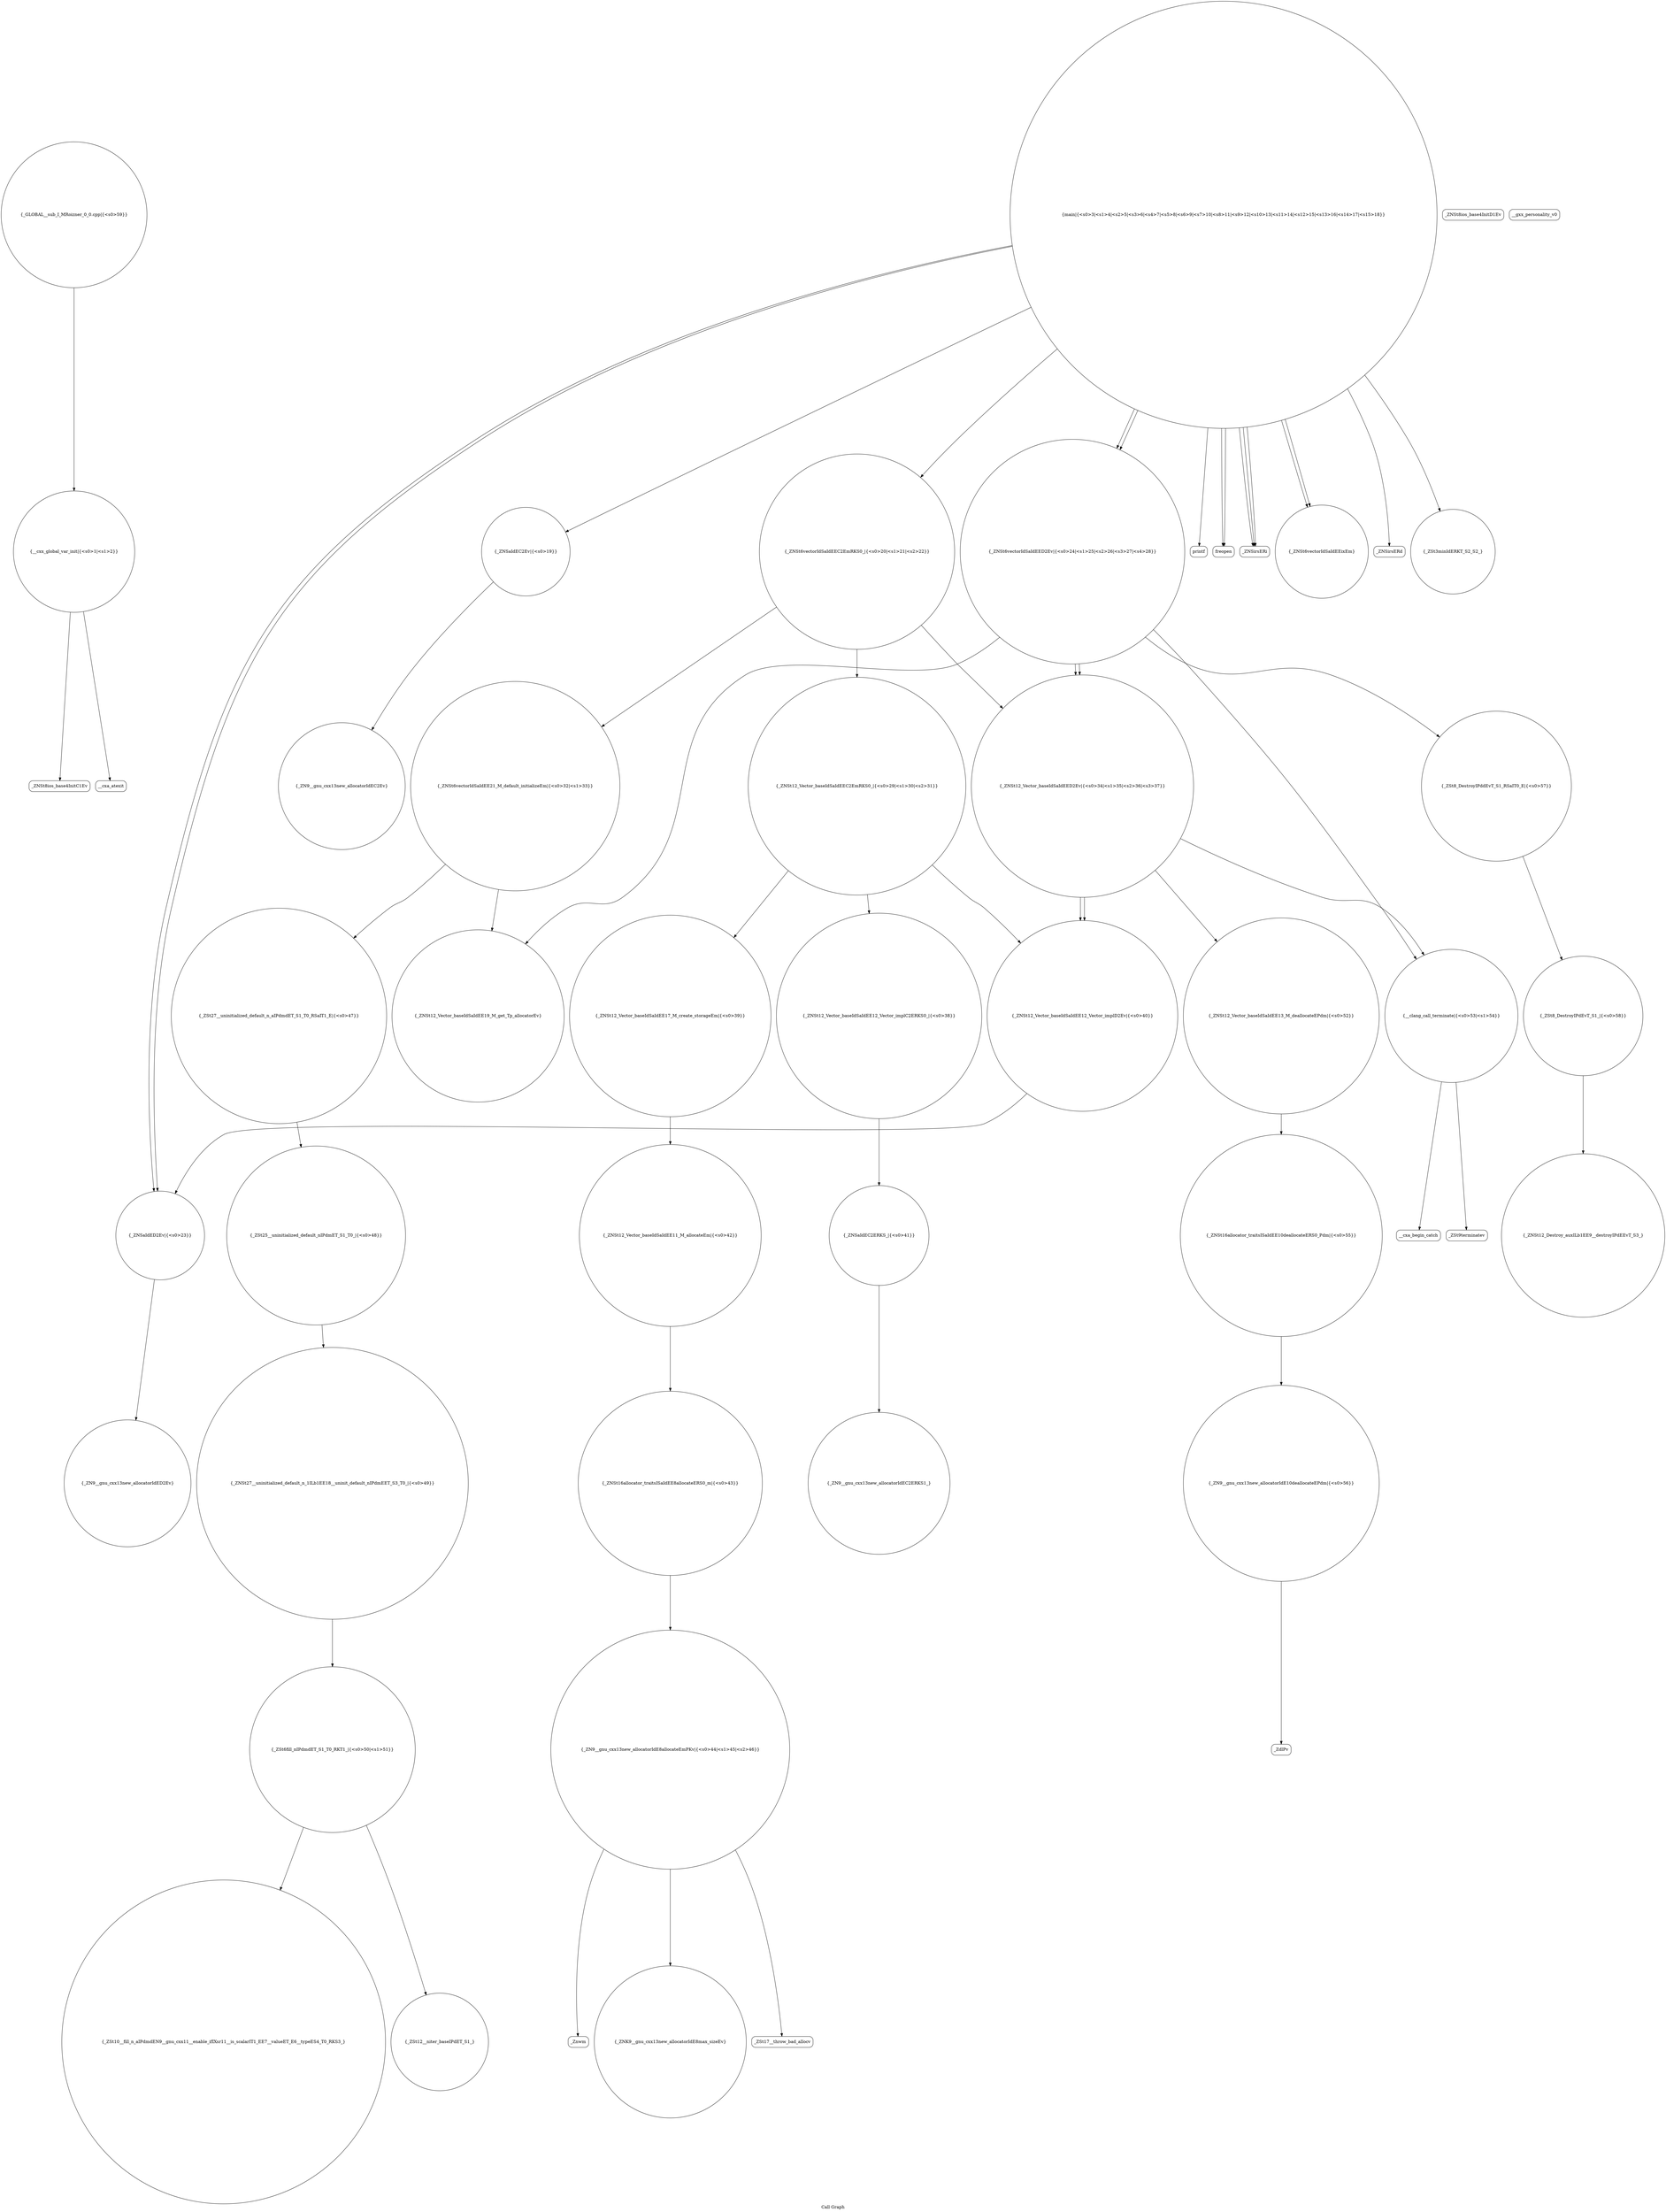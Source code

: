 digraph "Call Graph" {
	label="Call Graph";

	Node0x564b71d58b40 [shape=record,shape=circle,label="{__cxx_global_var_init|{<s0>1|<s1>2}}"];
	Node0x564b71d58b40:s0 -> Node0x564b71e29c60[color=black];
	Node0x564b71d58b40:s1 -> Node0x564b71e29d60[color=black];
	Node0x564b71e2b260 [shape=record,shape=Mrecord,label="{_ZdlPv}"];
	Node0x564b71e29f60 [shape=record,shape=circle,label="{_ZNSaIdEC2Ev|{<s0>19}}"];
	Node0x564b71e29f60:s0 -> Node0x564b71e2a3e0[color=black];
	Node0x564b71e2a2e0 [shape=record,shape=Mrecord,label="{printf}"];
	Node0x564b71e2a660 [shape=record,shape=circle,label="{_ZNSt12_Vector_baseIdSaIdEE12_Vector_implC2ERKS0_|{<s0>38}}"];
	Node0x564b71e2a660:s0 -> Node0x564b71e2a7e0[color=black];
	Node0x564b71e2a9e0 [shape=record,shape=circle,label="{_ZN9__gnu_cxx13new_allocatorIdE8allocateEmPKv|{<s0>44|<s1>45|<s2>46}}"];
	Node0x564b71e2a9e0:s0 -> Node0x564b71e2aa60[color=black];
	Node0x564b71e2a9e0:s1 -> Node0x564b71e2aae0[color=black];
	Node0x564b71e2a9e0:s2 -> Node0x564b71e2ab60[color=black];
	Node0x564b71e2ad60 [shape=record,shape=circle,label="{_ZNSt27__uninitialized_default_n_1ILb1EE18__uninit_default_nIPdmEET_S3_T0_|{<s0>49}}"];
	Node0x564b71e2ad60:s0 -> Node0x564b71e2ade0[color=black];
	Node0x564b71e2b0e0 [shape=record,shape=Mrecord,label="{_ZSt9terminatev}"];
	Node0x564b71e29de0 [shape=record,shape=circle,label="{main|{<s0>3|<s1>4|<s2>5|<s3>6|<s4>7|<s5>8|<s6>9|<s7>10|<s8>11|<s9>12|<s10>13|<s11>14|<s12>15|<s13>16|<s14>17|<s15>18}}"];
	Node0x564b71e29de0:s0 -> Node0x564b71e29e60[color=black];
	Node0x564b71e29de0:s1 -> Node0x564b71e29e60[color=black];
	Node0x564b71e29de0:s2 -> Node0x564b71e29ee0[color=black];
	Node0x564b71e29de0:s3 -> Node0x564b71e29ee0[color=black];
	Node0x564b71e29de0:s4 -> Node0x564b71e29ee0[color=black];
	Node0x564b71e29de0:s5 -> Node0x564b71e29f60[color=black];
	Node0x564b71e29de0:s6 -> Node0x564b71e29fe0[color=black];
	Node0x564b71e29de0:s7 -> Node0x564b71e2a0e0[color=black];
	Node0x564b71e29de0:s8 -> Node0x564b71e2a1e0[color=black];
	Node0x564b71e29de0:s9 -> Node0x564b71e2a160[color=black];
	Node0x564b71e29de0:s10 -> Node0x564b71e2a0e0[color=black];
	Node0x564b71e29de0:s11 -> Node0x564b71e2a360[color=black];
	Node0x564b71e29de0:s12 -> Node0x564b71e2a1e0[color=black];
	Node0x564b71e29de0:s13 -> Node0x564b71e2a260[color=black];
	Node0x564b71e29de0:s14 -> Node0x564b71e2a2e0[color=black];
	Node0x564b71e29de0:s15 -> Node0x564b71e2a360[color=black];
	Node0x564b71e2c480 [shape=record,shape=circle,label="{_GLOBAL__sub_I_MRoizner_0_0.cpp|{<s0>59}}"];
	Node0x564b71e2c480:s0 -> Node0x564b71d58b40[color=black];
	Node0x564b71e2a160 [shape=record,shape=Mrecord,label="{_ZNSirsERd}"];
	Node0x564b71e2a4e0 [shape=record,shape=circle,label="{_ZNSt12_Vector_baseIdSaIdEEC2EmRKS0_|{<s0>29|<s1>30|<s2>31}}"];
	Node0x564b71e2a4e0:s0 -> Node0x564b71e2a660[color=black];
	Node0x564b71e2a4e0:s1 -> Node0x564b71e2a6e0[color=black];
	Node0x564b71e2a4e0:s2 -> Node0x564b71e2a760[color=black];
	Node0x564b71e2a860 [shape=record,shape=circle,label="{_ZN9__gnu_cxx13new_allocatorIdEC2ERKS1_}"];
	Node0x564b71e2abe0 [shape=record,shape=circle,label="{_ZSt27__uninitialized_default_n_aIPdmdET_S1_T0_RSaIT1_E|{<s0>47}}"];
	Node0x564b71e2abe0:s0 -> Node0x564b71e2ace0[color=black];
	Node0x564b71e2af60 [shape=record,shape=circle,label="{_ZNSt12_Vector_baseIdSaIdEE13_M_deallocateEPdm|{<s0>52}}"];
	Node0x564b71e2af60:s0 -> Node0x564b71e2b160[color=black];
	Node0x564b71e29c60 [shape=record,shape=Mrecord,label="{_ZNSt8ios_base4InitC1Ev}"];
	Node0x564b71e2b2e0 [shape=record,shape=circle,label="{_ZSt8_DestroyIPddEvT_S1_RSaIT0_E|{<s0>57}}"];
	Node0x564b71e2b2e0:s0 -> Node0x564b71e2b360[color=black];
	Node0x564b71e29fe0 [shape=record,shape=circle,label="{_ZNSt6vectorIdSaIdEEC2EmRKS0_|{<s0>20|<s1>21|<s2>22}}"];
	Node0x564b71e29fe0:s0 -> Node0x564b71e2a4e0[color=black];
	Node0x564b71e29fe0:s1 -> Node0x564b71e2a560[color=black];
	Node0x564b71e29fe0:s2 -> Node0x564b71e2a5e0[color=black];
	Node0x564b71e2a360 [shape=record,shape=circle,label="{_ZNSt6vectorIdSaIdEED2Ev|{<s0>24|<s1>25|<s2>26|<s3>27|<s4>28}}"];
	Node0x564b71e2a360:s0 -> Node0x564b71e2ac60[color=black];
	Node0x564b71e2a360:s1 -> Node0x564b71e2b2e0[color=black];
	Node0x564b71e2a360:s2 -> Node0x564b71e2a5e0[color=black];
	Node0x564b71e2a360:s3 -> Node0x564b71e2a5e0[color=black];
	Node0x564b71e2a360:s4 -> Node0x564b71e2afe0[color=black];
	Node0x564b71e2a6e0 [shape=record,shape=circle,label="{_ZNSt12_Vector_baseIdSaIdEE17_M_create_storageEm|{<s0>39}}"];
	Node0x564b71e2a6e0:s0 -> Node0x564b71e2a8e0[color=black];
	Node0x564b71e2aa60 [shape=record,shape=circle,label="{_ZNK9__gnu_cxx13new_allocatorIdE8max_sizeEv}"];
	Node0x564b71e2ade0 [shape=record,shape=circle,label="{_ZSt6fill_nIPdmdET_S1_T0_RKT1_|{<s0>50|<s1>51}}"];
	Node0x564b71e2ade0:s0 -> Node0x564b71e2aee0[color=black];
	Node0x564b71e2ade0:s1 -> Node0x564b71e2ae60[color=black];
	Node0x564b71e2b160 [shape=record,shape=circle,label="{_ZNSt16allocator_traitsISaIdEE10deallocateERS0_Pdm|{<s0>55}}"];
	Node0x564b71e2b160:s0 -> Node0x564b71e2b1e0[color=black];
	Node0x564b71e29e60 [shape=record,shape=Mrecord,label="{freopen}"];
	Node0x564b71e2a1e0 [shape=record,shape=circle,label="{_ZNSt6vectorIdSaIdEEixEm}"];
	Node0x564b71e2a560 [shape=record,shape=circle,label="{_ZNSt6vectorIdSaIdEE21_M_default_initializeEm|{<s0>32|<s1>33}}"];
	Node0x564b71e2a560:s0 -> Node0x564b71e2ac60[color=black];
	Node0x564b71e2a560:s1 -> Node0x564b71e2abe0[color=black];
	Node0x564b71e2a8e0 [shape=record,shape=circle,label="{_ZNSt12_Vector_baseIdSaIdEE11_M_allocateEm|{<s0>42}}"];
	Node0x564b71e2a8e0:s0 -> Node0x564b71e2a960[color=black];
	Node0x564b71e2ac60 [shape=record,shape=circle,label="{_ZNSt12_Vector_baseIdSaIdEE19_M_get_Tp_allocatorEv}"];
	Node0x564b71e2afe0 [shape=record,shape=circle,label="{__clang_call_terminate|{<s0>53|<s1>54}}"];
	Node0x564b71e2afe0:s0 -> Node0x564b71e2b060[color=black];
	Node0x564b71e2afe0:s1 -> Node0x564b71e2b0e0[color=black];
	Node0x564b71e29ce0 [shape=record,shape=Mrecord,label="{_ZNSt8ios_base4InitD1Ev}"];
	Node0x564b71e2b360 [shape=record,shape=circle,label="{_ZSt8_DestroyIPdEvT_S1_|{<s0>58}}"];
	Node0x564b71e2b360:s0 -> Node0x564b71e2c400[color=black];
	Node0x564b71e2a060 [shape=record,shape=Mrecord,label="{__gxx_personality_v0}"];
	Node0x564b71e2a3e0 [shape=record,shape=circle,label="{_ZN9__gnu_cxx13new_allocatorIdEC2Ev}"];
	Node0x564b71e2a760 [shape=record,shape=circle,label="{_ZNSt12_Vector_baseIdSaIdEE12_Vector_implD2Ev|{<s0>40}}"];
	Node0x564b71e2a760:s0 -> Node0x564b71e2a0e0[color=black];
	Node0x564b71e2aae0 [shape=record,shape=Mrecord,label="{_ZSt17__throw_bad_allocv}"];
	Node0x564b71e2ae60 [shape=record,shape=circle,label="{_ZSt10__fill_n_aIPdmdEN9__gnu_cxx11__enable_ifIXsr11__is_scalarIT1_EE7__valueET_E6__typeES4_T0_RKS3_}"];
	Node0x564b71e2b1e0 [shape=record,shape=circle,label="{_ZN9__gnu_cxx13new_allocatorIdE10deallocateEPdm|{<s0>56}}"];
	Node0x564b71e2b1e0:s0 -> Node0x564b71e2b260[color=black];
	Node0x564b71e29ee0 [shape=record,shape=Mrecord,label="{_ZNSirsERi}"];
	Node0x564b71e2a260 [shape=record,shape=circle,label="{_ZSt3minIdERKT_S2_S2_}"];
	Node0x564b71e2a5e0 [shape=record,shape=circle,label="{_ZNSt12_Vector_baseIdSaIdEED2Ev|{<s0>34|<s1>35|<s2>36|<s3>37}}"];
	Node0x564b71e2a5e0:s0 -> Node0x564b71e2af60[color=black];
	Node0x564b71e2a5e0:s1 -> Node0x564b71e2a760[color=black];
	Node0x564b71e2a5e0:s2 -> Node0x564b71e2a760[color=black];
	Node0x564b71e2a5e0:s3 -> Node0x564b71e2afe0[color=black];
	Node0x564b71e2a960 [shape=record,shape=circle,label="{_ZNSt16allocator_traitsISaIdEE8allocateERS0_m|{<s0>43}}"];
	Node0x564b71e2a960:s0 -> Node0x564b71e2a9e0[color=black];
	Node0x564b71e2ace0 [shape=record,shape=circle,label="{_ZSt25__uninitialized_default_nIPdmET_S1_T0_|{<s0>48}}"];
	Node0x564b71e2ace0:s0 -> Node0x564b71e2ad60[color=black];
	Node0x564b71e2b060 [shape=record,shape=Mrecord,label="{__cxa_begin_catch}"];
	Node0x564b71e29d60 [shape=record,shape=Mrecord,label="{__cxa_atexit}"];
	Node0x564b71e2c400 [shape=record,shape=circle,label="{_ZNSt12_Destroy_auxILb1EE9__destroyIPdEEvT_S3_}"];
	Node0x564b71e2a0e0 [shape=record,shape=circle,label="{_ZNSaIdED2Ev|{<s0>23}}"];
	Node0x564b71e2a0e0:s0 -> Node0x564b71e2a460[color=black];
	Node0x564b71e2a460 [shape=record,shape=circle,label="{_ZN9__gnu_cxx13new_allocatorIdED2Ev}"];
	Node0x564b71e2a7e0 [shape=record,shape=circle,label="{_ZNSaIdEC2ERKS_|{<s0>41}}"];
	Node0x564b71e2a7e0:s0 -> Node0x564b71e2a860[color=black];
	Node0x564b71e2ab60 [shape=record,shape=Mrecord,label="{_Znwm}"];
	Node0x564b71e2aee0 [shape=record,shape=circle,label="{_ZSt12__niter_baseIPdET_S1_}"];
}
